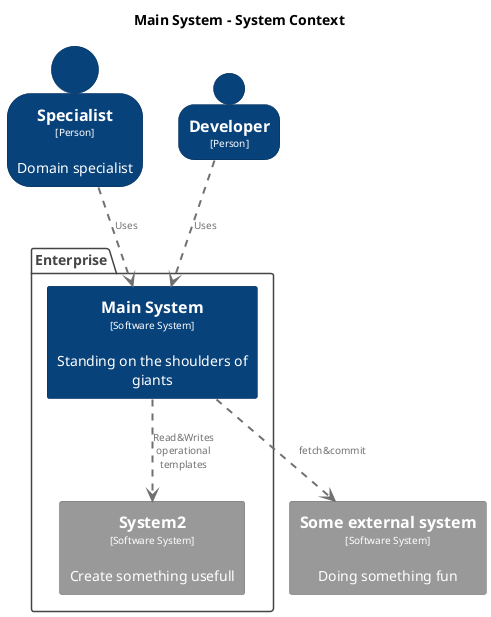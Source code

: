 @startuml
set separator none
title Main System - System Context

top to bottom direction

skinparam {
  shadowing false
  arrowFontSize 10
  defaultTextAlignment center
  wrapWidth 200
  maxMessageSize 100
}

hide stereotype

skinparam person<<Developer>> {
  BackgroundColor #08427b
  FontColor #ffffff
  BorderColor #052e56
}
skinparam rectangle<<MainSystem>> {
  BackgroundColor #08427b
  FontColor #ffffff
  BorderColor #052e56
}
skinparam rectangle<<Someexternalsystem>> {
  BackgroundColor #999999
  FontColor #ffffff
  BorderColor #6b6b6b
}
skinparam person<<Specialist>> {
  BackgroundColor #08427b
  FontColor #ffffff
  BorderColor #052e56
}
skinparam rectangle<<System2>> {
  BackgroundColor #999999
  FontColor #ffffff
  BorderColor #6b6b6b
}

package "Enterprise" <<enterprise>> {
  skinparam PackageBorderColor<<enterprise>> #444444
  skinparam PackageFontColor<<enterprise>> #444444

  rectangle "==System2\n<size:10>[Software System]</size>\n\nCreate something usefull" <<System2>> as System2
  rectangle "==Main System\n<size:10>[Software System]</size>\n\nStanding on the shoulders of giants" <<MainSystem>> as MainSystem
}

person "==Specialist\n<size:10>[Person]</size>\n\nDomain specialist" <<Specialist>> as Specialist
person "==Developer\n<size:10>[Person]</size>" <<Developer>> as Developer
rectangle "==Some external system\n<size:10>[Software System]</size>\n\nDoing something fun" <<Someexternalsystem>> as Someexternalsystem

MainSystem .[#707070,thickness=2].> System2 : "<color:#707070>Read&Writes operational templates"
MainSystem .[#707070,thickness=2].> Someexternalsystem : "<color:#707070>fetch&commit"
Specialist .[#707070,thickness=2].> MainSystem : "<color:#707070>Uses"
Developer .[#707070,thickness=2].> MainSystem : "<color:#707070>Uses"
@enduml